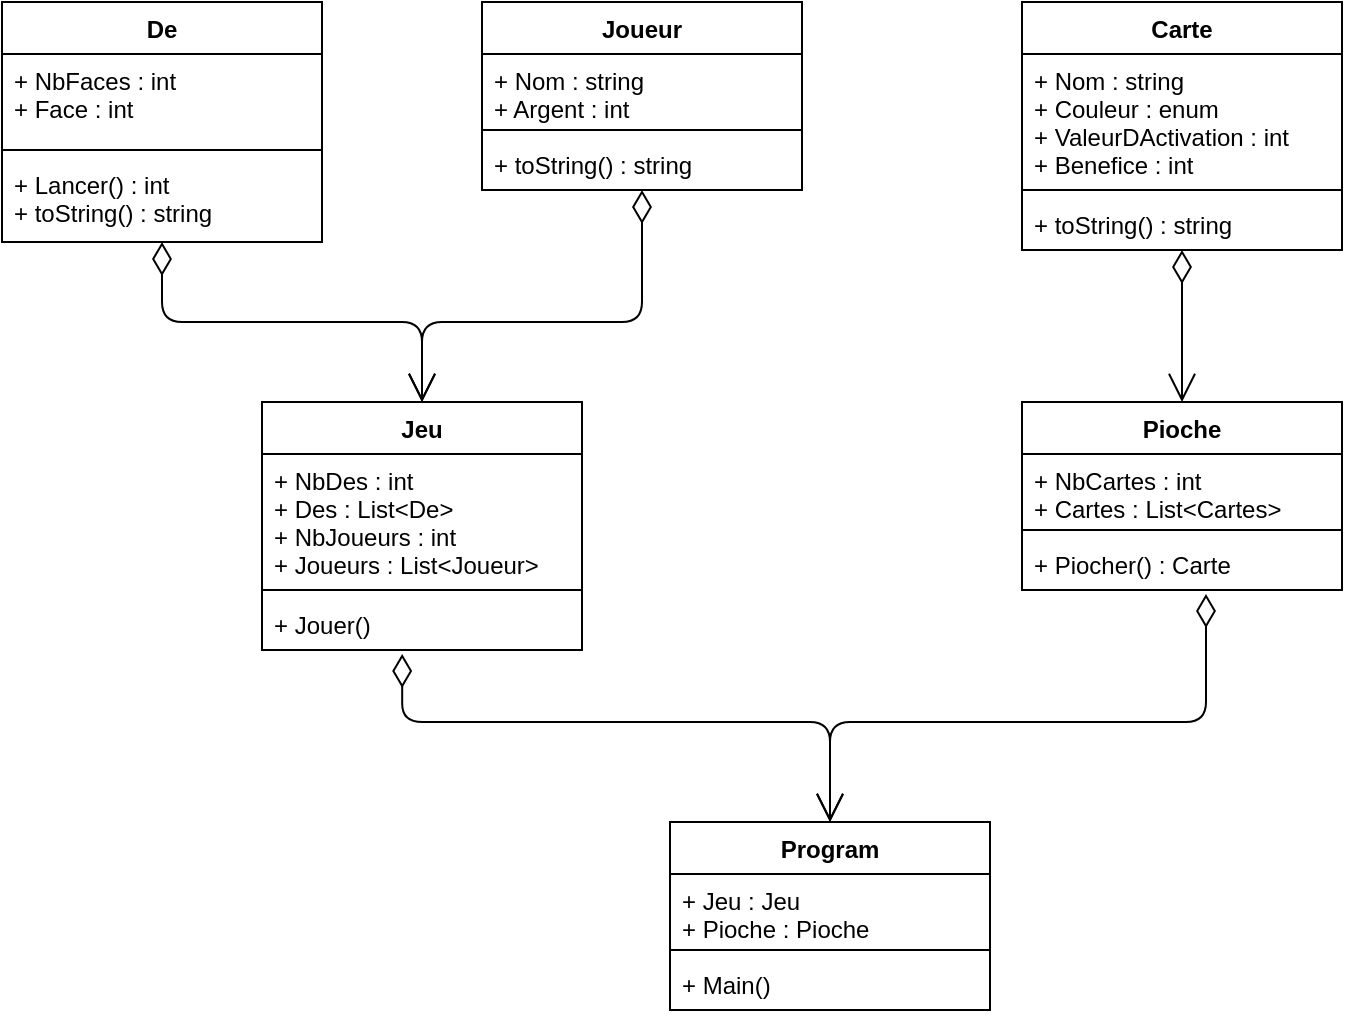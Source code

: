 <mxfile version="13.8.5" type="github">
  <diagram id="C5RBs43oDa-KdzZeNtuy" name="Page-1">
    <mxGraphModel dx="868" dy="479" grid="1" gridSize="10" guides="1" tooltips="1" connect="1" arrows="1" fold="1" page="1" pageScale="1" pageWidth="827" pageHeight="1169" math="0" shadow="0">
      <root>
        <mxCell id="WIyWlLk6GJQsqaUBKTNV-0" />
        <mxCell id="WIyWlLk6GJQsqaUBKTNV-1" parent="WIyWlLk6GJQsqaUBKTNV-0" />
        <mxCell id="J8EQM5KwWhNzTSTR-xgG-5" value="De" style="swimlane;fontStyle=1;align=center;verticalAlign=top;childLayout=stackLayout;horizontal=1;startSize=26;horizontalStack=0;resizeParent=1;resizeParentMax=0;resizeLast=0;collapsible=1;marginBottom=0;" vertex="1" parent="WIyWlLk6GJQsqaUBKTNV-1">
          <mxGeometry x="80" y="120" width="160" height="120" as="geometry" />
        </mxCell>
        <mxCell id="J8EQM5KwWhNzTSTR-xgG-6" value="+ NbFaces : int&#xa;+ Face : int&#xa;" style="text;strokeColor=none;fillColor=none;align=left;verticalAlign=top;spacingLeft=4;spacingRight=4;overflow=hidden;rotatable=0;points=[[0,0.5],[1,0.5]];portConstraint=eastwest;" vertex="1" parent="J8EQM5KwWhNzTSTR-xgG-5">
          <mxGeometry y="26" width="160" height="44" as="geometry" />
        </mxCell>
        <mxCell id="J8EQM5KwWhNzTSTR-xgG-7" value="" style="line;strokeWidth=1;fillColor=none;align=left;verticalAlign=middle;spacingTop=-1;spacingLeft=3;spacingRight=3;rotatable=0;labelPosition=right;points=[];portConstraint=eastwest;" vertex="1" parent="J8EQM5KwWhNzTSTR-xgG-5">
          <mxGeometry y="70" width="160" height="8" as="geometry" />
        </mxCell>
        <mxCell id="J8EQM5KwWhNzTSTR-xgG-8" value="+ Lancer() : int&#xa;+ toString() : string&#xa;" style="text;strokeColor=none;fillColor=none;align=left;verticalAlign=top;spacingLeft=4;spacingRight=4;overflow=hidden;rotatable=0;points=[[0,0.5],[1,0.5]];portConstraint=eastwest;" vertex="1" parent="J8EQM5KwWhNzTSTR-xgG-5">
          <mxGeometry y="78" width="160" height="42" as="geometry" />
        </mxCell>
        <mxCell id="J8EQM5KwWhNzTSTR-xgG-9" value="Jeu" style="swimlane;fontStyle=1;align=center;verticalAlign=top;childLayout=stackLayout;horizontal=1;startSize=26;horizontalStack=0;resizeParent=1;resizeParentMax=0;resizeLast=0;collapsible=1;marginBottom=0;" vertex="1" parent="WIyWlLk6GJQsqaUBKTNV-1">
          <mxGeometry x="210" y="320" width="160" height="124" as="geometry" />
        </mxCell>
        <mxCell id="J8EQM5KwWhNzTSTR-xgG-10" value="+ NbDes : int&#xa;+ Des : List&lt;De&gt;&#xa;+ NbJoueurs : int&#xa;+ Joueurs : List&lt;Joueur&gt;&#xa;" style="text;strokeColor=none;fillColor=none;align=left;verticalAlign=top;spacingLeft=4;spacingRight=4;overflow=hidden;rotatable=0;points=[[0,0.5],[1,0.5]];portConstraint=eastwest;" vertex="1" parent="J8EQM5KwWhNzTSTR-xgG-9">
          <mxGeometry y="26" width="160" height="64" as="geometry" />
        </mxCell>
        <mxCell id="J8EQM5KwWhNzTSTR-xgG-11" value="" style="line;strokeWidth=1;fillColor=none;align=left;verticalAlign=middle;spacingTop=-1;spacingLeft=3;spacingRight=3;rotatable=0;labelPosition=right;points=[];portConstraint=eastwest;" vertex="1" parent="J8EQM5KwWhNzTSTR-xgG-9">
          <mxGeometry y="90" width="160" height="8" as="geometry" />
        </mxCell>
        <mxCell id="J8EQM5KwWhNzTSTR-xgG-12" value="+ Jouer()" style="text;strokeColor=none;fillColor=none;align=left;verticalAlign=top;spacingLeft=4;spacingRight=4;overflow=hidden;rotatable=0;points=[[0,0.5],[1,0.5]];portConstraint=eastwest;" vertex="1" parent="J8EQM5KwWhNzTSTR-xgG-9">
          <mxGeometry y="98" width="160" height="26" as="geometry" />
        </mxCell>
        <mxCell id="J8EQM5KwWhNzTSTR-xgG-17" value="1" style="endArrow=open;html=1;endSize=12;startArrow=diamondThin;startSize=14;startFill=0;edgeStyle=orthogonalEdgeStyle;align=left;verticalAlign=bottom;entryX=0.5;entryY=0;entryDx=0;entryDy=0;exitX=0.5;exitY=1;exitDx=0;exitDy=0;noLabel=1;fontColor=none;" edge="1" parent="WIyWlLk6GJQsqaUBKTNV-1" source="J8EQM5KwWhNzTSTR-xgG-5" target="J8EQM5KwWhNzTSTR-xgG-9">
          <mxGeometry x="-1" y="3" relative="1" as="geometry">
            <mxPoint x="140" y="270" as="sourcePoint" />
            <mxPoint x="300" y="270" as="targetPoint" />
            <Array as="points">
              <mxPoint x="160" y="280" />
              <mxPoint x="290" y="280" />
            </Array>
          </mxGeometry>
        </mxCell>
        <mxCell id="J8EQM5KwWhNzTSTR-xgG-19" value="1" style="endArrow=open;html=1;endSize=12;startArrow=diamondThin;startSize=14;startFill=0;edgeStyle=orthogonalEdgeStyle;align=left;verticalAlign=bottom;exitX=0.5;exitY=1;exitDx=0;exitDy=0;noLabel=1;fontColor=none;" edge="1" parent="WIyWlLk6GJQsqaUBKTNV-1" source="J8EQM5KwWhNzTSTR-xgG-30">
          <mxGeometry x="-1" y="3" relative="1" as="geometry">
            <mxPoint x="400" y="258" as="sourcePoint" />
            <mxPoint x="290" y="320" as="targetPoint" />
            <Array as="points">
              <mxPoint x="400" y="280" />
              <mxPoint x="290" y="280" />
            </Array>
          </mxGeometry>
        </mxCell>
        <mxCell id="J8EQM5KwWhNzTSTR-xgG-20" value="Carte" style="swimlane;fontStyle=1;align=center;verticalAlign=top;childLayout=stackLayout;horizontal=1;startSize=26;horizontalStack=0;resizeParent=1;resizeParentMax=0;resizeLast=0;collapsible=1;marginBottom=0;fontColor=none;" vertex="1" parent="WIyWlLk6GJQsqaUBKTNV-1">
          <mxGeometry x="590" y="120" width="160" height="124" as="geometry" />
        </mxCell>
        <mxCell id="J8EQM5KwWhNzTSTR-xgG-21" value="+ Nom : string&#xa;+ Couleur : enum&#xa;+ ValeurDActivation : int&#xa;+ Benefice : int&#xa;" style="text;strokeColor=none;fillColor=none;align=left;verticalAlign=top;spacingLeft=4;spacingRight=4;overflow=hidden;rotatable=0;points=[[0,0.5],[1,0.5]];portConstraint=eastwest;" vertex="1" parent="J8EQM5KwWhNzTSTR-xgG-20">
          <mxGeometry y="26" width="160" height="64" as="geometry" />
        </mxCell>
        <mxCell id="J8EQM5KwWhNzTSTR-xgG-22" value="" style="line;strokeWidth=1;fillColor=none;align=left;verticalAlign=middle;spacingTop=-1;spacingLeft=3;spacingRight=3;rotatable=0;labelPosition=right;points=[];portConstraint=eastwest;" vertex="1" parent="J8EQM5KwWhNzTSTR-xgG-20">
          <mxGeometry y="90" width="160" height="8" as="geometry" />
        </mxCell>
        <mxCell id="J8EQM5KwWhNzTSTR-xgG-23" value="+ toString() : string" style="text;strokeColor=none;fillColor=none;align=left;verticalAlign=top;spacingLeft=4;spacingRight=4;overflow=hidden;rotatable=0;points=[[0,0.5],[1,0.5]];portConstraint=eastwest;" vertex="1" parent="J8EQM5KwWhNzTSTR-xgG-20">
          <mxGeometry y="98" width="160" height="26" as="geometry" />
        </mxCell>
        <mxCell id="J8EQM5KwWhNzTSTR-xgG-24" value="Pioche" style="swimlane;fontStyle=1;align=center;verticalAlign=top;childLayout=stackLayout;horizontal=1;startSize=26;horizontalStack=0;resizeParent=1;resizeParentMax=0;resizeLast=0;collapsible=1;marginBottom=0;fontColor=none;" vertex="1" parent="WIyWlLk6GJQsqaUBKTNV-1">
          <mxGeometry x="590" y="320" width="160" height="94" as="geometry" />
        </mxCell>
        <mxCell id="J8EQM5KwWhNzTSTR-xgG-25" value="+ NbCartes : int&#xa;+ Cartes : List&lt;Cartes&gt;&#xa;" style="text;strokeColor=none;fillColor=none;align=left;verticalAlign=top;spacingLeft=4;spacingRight=4;overflow=hidden;rotatable=0;points=[[0,0.5],[1,0.5]];portConstraint=eastwest;" vertex="1" parent="J8EQM5KwWhNzTSTR-xgG-24">
          <mxGeometry y="26" width="160" height="34" as="geometry" />
        </mxCell>
        <mxCell id="J8EQM5KwWhNzTSTR-xgG-26" value="" style="line;strokeWidth=1;fillColor=none;align=left;verticalAlign=middle;spacingTop=-1;spacingLeft=3;spacingRight=3;rotatable=0;labelPosition=right;points=[];portConstraint=eastwest;" vertex="1" parent="J8EQM5KwWhNzTSTR-xgG-24">
          <mxGeometry y="60" width="160" height="8" as="geometry" />
        </mxCell>
        <mxCell id="J8EQM5KwWhNzTSTR-xgG-27" value="+ Piocher() : Carte" style="text;strokeColor=none;fillColor=none;align=left;verticalAlign=top;spacingLeft=4;spacingRight=4;overflow=hidden;rotatable=0;points=[[0,0.5],[1,0.5]];portConstraint=eastwest;" vertex="1" parent="J8EQM5KwWhNzTSTR-xgG-24">
          <mxGeometry y="68" width="160" height="26" as="geometry" />
        </mxCell>
        <mxCell id="J8EQM5KwWhNzTSTR-xgG-29" value="1" style="endArrow=open;html=1;endSize=12;startArrow=diamondThin;startSize=14;startFill=0;edgeStyle=orthogonalEdgeStyle;align=left;verticalAlign=bottom;entryX=0.5;entryY=0;entryDx=0;entryDy=0;exitX=0.5;exitY=1;exitDx=0;exitDy=0;noLabel=1;fontColor=none;" edge="1" parent="WIyWlLk6GJQsqaUBKTNV-1" source="J8EQM5KwWhNzTSTR-xgG-20" target="J8EQM5KwWhNzTSTR-xgG-24">
          <mxGeometry x="-1" y="3" relative="1" as="geometry">
            <mxPoint x="530" y="280" as="sourcePoint" />
            <mxPoint x="690" y="280" as="targetPoint" />
            <Array as="points" />
          </mxGeometry>
        </mxCell>
        <mxCell id="J8EQM5KwWhNzTSTR-xgG-30" value="Joueur" style="swimlane;fontStyle=1;align=center;verticalAlign=top;childLayout=stackLayout;horizontal=1;startSize=26;horizontalStack=0;resizeParent=1;resizeParentMax=0;resizeLast=0;collapsible=1;marginBottom=0;fontColor=none;" vertex="1" parent="WIyWlLk6GJQsqaUBKTNV-1">
          <mxGeometry x="320" y="120" width="160" height="94" as="geometry" />
        </mxCell>
        <mxCell id="J8EQM5KwWhNzTSTR-xgG-31" value="+ Nom : string&#xa;+ Argent : int&#xa;" style="text;strokeColor=none;fillColor=none;align=left;verticalAlign=top;spacingLeft=4;spacingRight=4;overflow=hidden;rotatable=0;points=[[0,0.5],[1,0.5]];portConstraint=eastwest;" vertex="1" parent="J8EQM5KwWhNzTSTR-xgG-30">
          <mxGeometry y="26" width="160" height="34" as="geometry" />
        </mxCell>
        <mxCell id="J8EQM5KwWhNzTSTR-xgG-32" value="" style="line;strokeWidth=1;fillColor=none;align=left;verticalAlign=middle;spacingTop=-1;spacingLeft=3;spacingRight=3;rotatable=0;labelPosition=right;points=[];portConstraint=eastwest;" vertex="1" parent="J8EQM5KwWhNzTSTR-xgG-30">
          <mxGeometry y="60" width="160" height="8" as="geometry" />
        </mxCell>
        <mxCell id="J8EQM5KwWhNzTSTR-xgG-33" value="+ toString() : string" style="text;strokeColor=none;fillColor=none;align=left;verticalAlign=top;spacingLeft=4;spacingRight=4;overflow=hidden;rotatable=0;points=[[0,0.5],[1,0.5]];portConstraint=eastwest;" vertex="1" parent="J8EQM5KwWhNzTSTR-xgG-30">
          <mxGeometry y="68" width="160" height="26" as="geometry" />
        </mxCell>
        <mxCell id="J8EQM5KwWhNzTSTR-xgG-34" value="Program" style="swimlane;fontStyle=1;align=center;verticalAlign=top;childLayout=stackLayout;horizontal=1;startSize=26;horizontalStack=0;resizeParent=1;resizeParentMax=0;resizeLast=0;collapsible=1;marginBottom=0;fontColor=none;" vertex="1" parent="WIyWlLk6GJQsqaUBKTNV-1">
          <mxGeometry x="414" y="530" width="160" height="94" as="geometry" />
        </mxCell>
        <mxCell id="J8EQM5KwWhNzTSTR-xgG-35" value="+ Jeu : Jeu&#xa;+ Pioche : Pioche&#xa;" style="text;strokeColor=none;fillColor=none;align=left;verticalAlign=top;spacingLeft=4;spacingRight=4;overflow=hidden;rotatable=0;points=[[0,0.5],[1,0.5]];portConstraint=eastwest;" vertex="1" parent="J8EQM5KwWhNzTSTR-xgG-34">
          <mxGeometry y="26" width="160" height="34" as="geometry" />
        </mxCell>
        <mxCell id="J8EQM5KwWhNzTSTR-xgG-36" value="" style="line;strokeWidth=1;fillColor=none;align=left;verticalAlign=middle;spacingTop=-1;spacingLeft=3;spacingRight=3;rotatable=0;labelPosition=right;points=[];portConstraint=eastwest;" vertex="1" parent="J8EQM5KwWhNzTSTR-xgG-34">
          <mxGeometry y="60" width="160" height="8" as="geometry" />
        </mxCell>
        <mxCell id="J8EQM5KwWhNzTSTR-xgG-37" value="+ Main()" style="text;strokeColor=none;fillColor=none;align=left;verticalAlign=top;spacingLeft=4;spacingRight=4;overflow=hidden;rotatable=0;points=[[0,0.5],[1,0.5]];portConstraint=eastwest;" vertex="1" parent="J8EQM5KwWhNzTSTR-xgG-34">
          <mxGeometry y="68" width="160" height="26" as="geometry" />
        </mxCell>
        <mxCell id="J8EQM5KwWhNzTSTR-xgG-38" value="1" style="endArrow=open;html=1;endSize=12;startArrow=diamondThin;startSize=14;startFill=0;edgeStyle=orthogonalEdgeStyle;align=left;verticalAlign=bottom;entryX=0.5;entryY=0;entryDx=0;entryDy=0;exitX=0.438;exitY=1.077;exitDx=0;exitDy=0;exitPerimeter=0;noLabel=1;fontColor=none;" edge="1" parent="WIyWlLk6GJQsqaUBKTNV-1" source="J8EQM5KwWhNzTSTR-xgG-12" target="J8EQM5KwWhNzTSTR-xgG-34">
          <mxGeometry x="-1" y="3" relative="1" as="geometry">
            <mxPoint x="350" y="460" as="sourcePoint" />
            <mxPoint x="510" y="460" as="targetPoint" />
            <Array as="points">
              <mxPoint x="280" y="480" />
              <mxPoint x="494" y="480" />
            </Array>
          </mxGeometry>
        </mxCell>
        <mxCell id="J8EQM5KwWhNzTSTR-xgG-39" value="1" style="endArrow=open;html=1;endSize=12;startArrow=diamondThin;startSize=14;startFill=0;edgeStyle=orthogonalEdgeStyle;align=left;verticalAlign=bottom;entryX=0.5;entryY=0;entryDx=0;entryDy=0;exitX=0.575;exitY=1.077;exitDx=0;exitDy=0;exitPerimeter=0;noLabel=1;fontColor=none;" edge="1" parent="WIyWlLk6GJQsqaUBKTNV-1" source="J8EQM5KwWhNzTSTR-xgG-27" target="J8EQM5KwWhNzTSTR-xgG-34">
          <mxGeometry x="-1" y="3" relative="1" as="geometry">
            <mxPoint x="350" y="460" as="sourcePoint" />
            <mxPoint x="510" y="460" as="targetPoint" />
            <Array as="points">
              <mxPoint x="682" y="480" />
              <mxPoint x="494" y="480" />
            </Array>
          </mxGeometry>
        </mxCell>
      </root>
    </mxGraphModel>
  </diagram>
</mxfile>
